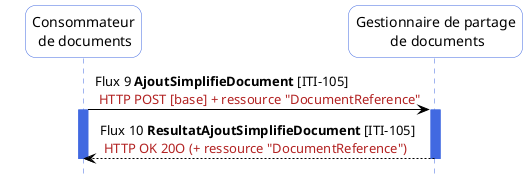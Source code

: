 @startuml
hide footbox

skinparam sequence {
 arrowColor black
 ParticipantBorderColor RoyalBlue
 ParticipantBackgroundColor white
 LifeLineBorderColor RoyalBlue
 LifeLineBackgroundColor RoyalBlue
 ParticipantFontSize 14
 ParticipantFontName arial
 ParticipantPadding 20
}
skinparam  roundcorner 20


participant "Consommateur\n de documents" as CONS
participant "Gestionnaire de partage\n de documents" as INFRA


CONS-[#black]> INFRA : Flux 9 **AjoutSimplifieDocument** [ITI-105] \n <color #FireBrick>HTTP POST [base] + ressource "DocumentReference"</color>
activate INFRA
activate CONS
INFRA-[#black]-> CONS : Flux 10 **ResultatAjoutSimplifieDocument** [ITI-105] \n <color #FireBrick>HTTP OK 20O (+ ressource "DocumentReference")</color>
deactivate CONS
deactivate INFRA
@enduml